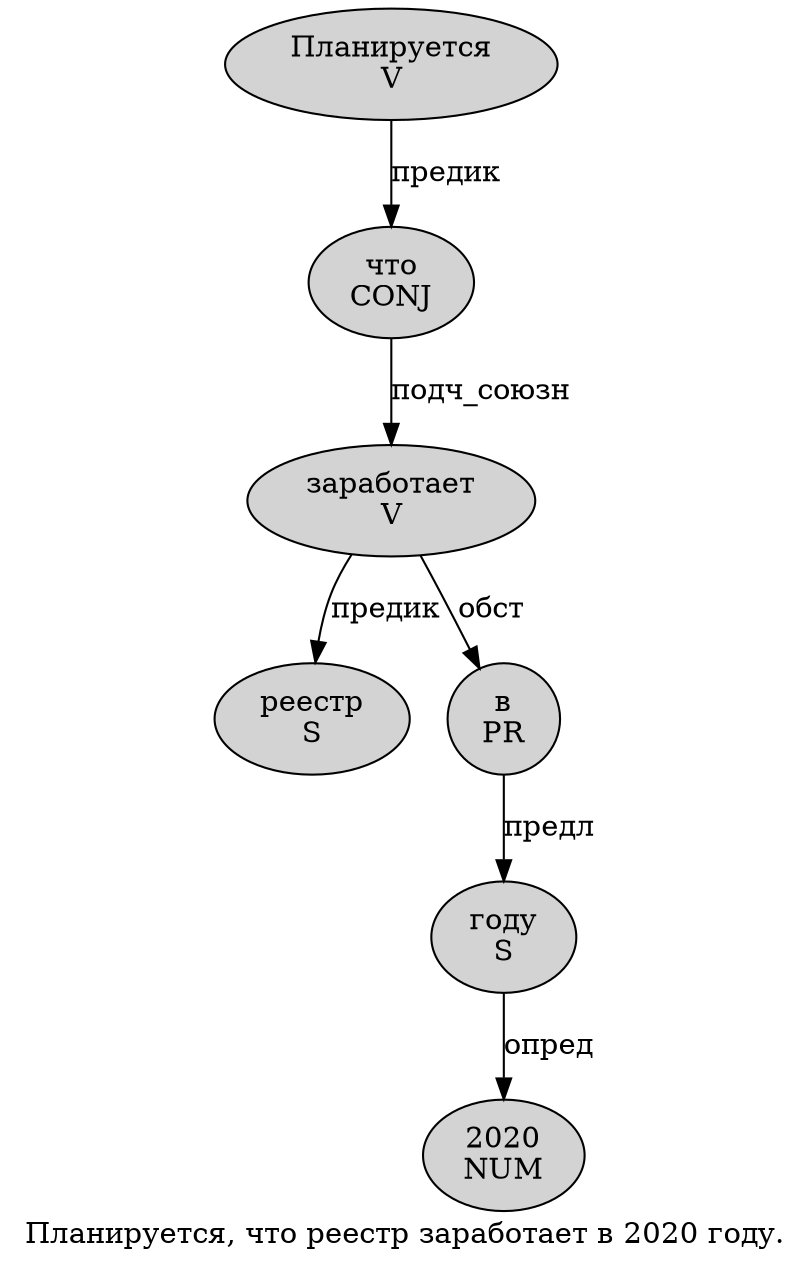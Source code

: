 digraph SENTENCE_581 {
	graph [label="Планируется, что реестр заработает в 2020 году."]
	node [style=filled]
		0 [label="Планируется
V" color="" fillcolor=lightgray penwidth=1 shape=ellipse]
		2 [label="что
CONJ" color="" fillcolor=lightgray penwidth=1 shape=ellipse]
		3 [label="реестр
S" color="" fillcolor=lightgray penwidth=1 shape=ellipse]
		4 [label="заработает
V" color="" fillcolor=lightgray penwidth=1 shape=ellipse]
		5 [label="в
PR" color="" fillcolor=lightgray penwidth=1 shape=ellipse]
		6 [label="2020
NUM" color="" fillcolor=lightgray penwidth=1 shape=ellipse]
		7 [label="году
S" color="" fillcolor=lightgray penwidth=1 shape=ellipse]
			5 -> 7 [label="предл"]
			2 -> 4 [label="подч_союзн"]
			7 -> 6 [label="опред"]
			4 -> 3 [label="предик"]
			4 -> 5 [label="обст"]
			0 -> 2 [label="предик"]
}